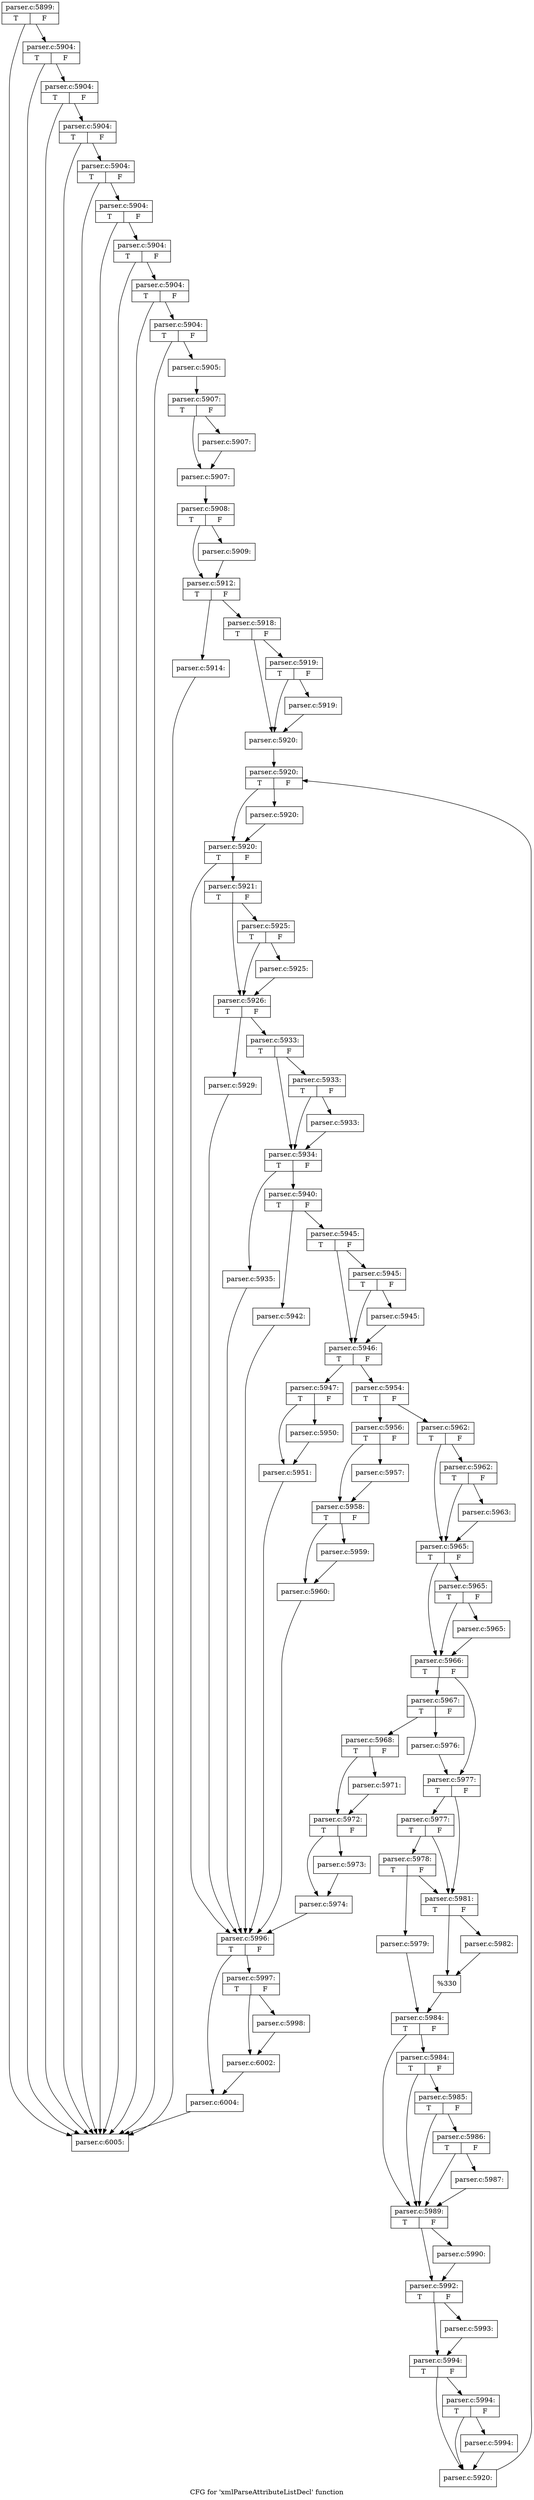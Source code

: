 digraph "CFG for 'xmlParseAttributeListDecl' function" {
	label="CFG for 'xmlParseAttributeListDecl' function";

	Node0x55d73ba82cf0 [shape=record,label="{parser.c:5899:|{<s0>T|<s1>F}}"];
	Node0x55d73ba82cf0 -> Node0x55d73ba8f2f0;
	Node0x55d73ba82cf0 -> Node0x55d73ba8f040;
	Node0x55d73ba8f2f0 [shape=record,label="{parser.c:5904:|{<s0>T|<s1>F}}"];
	Node0x55d73ba8f2f0 -> Node0x55d73ba8f2a0;
	Node0x55d73ba8f2f0 -> Node0x55d73ba8f040;
	Node0x55d73ba8f2a0 [shape=record,label="{parser.c:5904:|{<s0>T|<s1>F}}"];
	Node0x55d73ba8f2a0 -> Node0x55d73ba8f250;
	Node0x55d73ba8f2a0 -> Node0x55d73ba8f040;
	Node0x55d73ba8f250 [shape=record,label="{parser.c:5904:|{<s0>T|<s1>F}}"];
	Node0x55d73ba8f250 -> Node0x55d73ba8f200;
	Node0x55d73ba8f250 -> Node0x55d73ba8f040;
	Node0x55d73ba8f200 [shape=record,label="{parser.c:5904:|{<s0>T|<s1>F}}"];
	Node0x55d73ba8f200 -> Node0x55d73ba8f1b0;
	Node0x55d73ba8f200 -> Node0x55d73ba8f040;
	Node0x55d73ba8f1b0 [shape=record,label="{parser.c:5904:|{<s0>T|<s1>F}}"];
	Node0x55d73ba8f1b0 -> Node0x55d73ba8f160;
	Node0x55d73ba8f1b0 -> Node0x55d73ba8f040;
	Node0x55d73ba8f160 [shape=record,label="{parser.c:5904:|{<s0>T|<s1>F}}"];
	Node0x55d73ba8f160 -> Node0x55d73ba8f110;
	Node0x55d73ba8f160 -> Node0x55d73ba8f040;
	Node0x55d73ba8f110 [shape=record,label="{parser.c:5904:|{<s0>T|<s1>F}}"];
	Node0x55d73ba8f110 -> Node0x55d73ba8f090;
	Node0x55d73ba8f110 -> Node0x55d73ba8f040;
	Node0x55d73ba8f090 [shape=record,label="{parser.c:5904:|{<s0>T|<s1>F}}"];
	Node0x55d73ba8f090 -> Node0x55d73ba8eff0;
	Node0x55d73ba8f090 -> Node0x55d73ba8f040;
	Node0x55d73ba8eff0 [shape=record,label="{parser.c:5905:}"];
	Node0x55d73ba8eff0 -> Node0x55d73ba921f0;
	Node0x55d73ba921f0 [shape=record,label="{parser.c:5907:|{<s0>T|<s1>F}}"];
	Node0x55d73ba921f0 -> Node0x55d73ba92cc0;
	Node0x55d73ba921f0 -> Node0x55d73ba92d10;
	Node0x55d73ba92cc0 [shape=record,label="{parser.c:5907:}"];
	Node0x55d73ba92cc0 -> Node0x55d73ba92d10;
	Node0x55d73ba92d10 [shape=record,label="{parser.c:5907:}"];
	Node0x55d73ba92d10 -> Node0x55d73ba92150;
	Node0x55d73ba92150 [shape=record,label="{parser.c:5908:|{<s0>T|<s1>F}}"];
	Node0x55d73ba92150 -> Node0x55d73ba921a0;
	Node0x55d73ba92150 -> Node0x55d73ba93580;
	Node0x55d73ba921a0 [shape=record,label="{parser.c:5909:}"];
	Node0x55d73ba921a0 -> Node0x55d73ba93580;
	Node0x55d73ba93580 [shape=record,label="{parser.c:5912:|{<s0>T|<s1>F}}"];
	Node0x55d73ba93580 -> Node0x55d73ba93f90;
	Node0x55d73ba93580 -> Node0x55d73ba93fe0;
	Node0x55d73ba93f90 [shape=record,label="{parser.c:5914:}"];
	Node0x55d73ba93f90 -> Node0x55d73ba8f040;
	Node0x55d73ba93fe0 [shape=record,label="{parser.c:5918:|{<s0>T|<s1>F}}"];
	Node0x55d73ba93fe0 -> Node0x55d73ba94950;
	Node0x55d73ba93fe0 -> Node0x55d73ba94900;
	Node0x55d73ba94950 [shape=record,label="{parser.c:5919:|{<s0>T|<s1>F}}"];
	Node0x55d73ba94950 -> Node0x55d73ba948b0;
	Node0x55d73ba94950 -> Node0x55d73ba94900;
	Node0x55d73ba948b0 [shape=record,label="{parser.c:5919:}"];
	Node0x55d73ba948b0 -> Node0x55d73ba94900;
	Node0x55d73ba94900 [shape=record,label="{parser.c:5920:}"];
	Node0x55d73ba94900 -> Node0x55d73ba954d0;
	Node0x55d73ba954d0 [shape=record,label="{parser.c:5920:|{<s0>T|<s1>F}}"];
	Node0x55d73ba954d0 -> Node0x55d73ba957c0;
	Node0x55d73ba954d0 -> Node0x55d73ba95770;
	Node0x55d73ba957c0 [shape=record,label="{parser.c:5920:}"];
	Node0x55d73ba957c0 -> Node0x55d73ba95770;
	Node0x55d73ba95770 [shape=record,label="{parser.c:5920:|{<s0>T|<s1>F}}"];
	Node0x55d73ba95770 -> Node0x55d73ba96010;
	Node0x55d73ba95770 -> Node0x55d73ba956f0;
	Node0x55d73ba96010 [shape=record,label="{parser.c:5921:|{<s0>T|<s1>F}}"];
	Node0x55d73ba96010 -> Node0x55d73ba96a40;
	Node0x55d73ba96010 -> Node0x55d73ba969f0;
	Node0x55d73ba96a40 [shape=record,label="{parser.c:5925:|{<s0>T|<s1>F}}"];
	Node0x55d73ba96a40 -> Node0x55d73ba969a0;
	Node0x55d73ba96a40 -> Node0x55d73ba969f0;
	Node0x55d73ba969a0 [shape=record,label="{parser.c:5925:}"];
	Node0x55d73ba969a0 -> Node0x55d73ba969f0;
	Node0x55d73ba969f0 [shape=record,label="{parser.c:5926:|{<s0>T|<s1>F}}"];
	Node0x55d73ba969f0 -> Node0x55d73ba97910;
	Node0x55d73ba969f0 -> Node0x55d73ba97960;
	Node0x55d73ba97910 [shape=record,label="{parser.c:5929:}"];
	Node0x55d73ba97910 -> Node0x55d73ba956f0;
	Node0x55d73ba97960 [shape=record,label="{parser.c:5933:|{<s0>T|<s1>F}}"];
	Node0x55d73ba97960 -> Node0x55d73ba98490;
	Node0x55d73ba97960 -> Node0x55d73ba98440;
	Node0x55d73ba98490 [shape=record,label="{parser.c:5933:|{<s0>T|<s1>F}}"];
	Node0x55d73ba98490 -> Node0x55d73ba983f0;
	Node0x55d73ba98490 -> Node0x55d73ba98440;
	Node0x55d73ba983f0 [shape=record,label="{parser.c:5933:}"];
	Node0x55d73ba983f0 -> Node0x55d73ba98440;
	Node0x55d73ba98440 [shape=record,label="{parser.c:5934:|{<s0>T|<s1>F}}"];
	Node0x55d73ba98440 -> Node0x55d73ba99080;
	Node0x55d73ba98440 -> Node0x55d73ba990d0;
	Node0x55d73ba99080 [shape=record,label="{parser.c:5935:}"];
	Node0x55d73ba99080 -> Node0x55d73ba956f0;
	Node0x55d73ba990d0 [shape=record,label="{parser.c:5940:|{<s0>T|<s1>F}}"];
	Node0x55d73ba990d0 -> Node0x55d73ba99bf0;
	Node0x55d73ba990d0 -> Node0x55d73ba99c40;
	Node0x55d73ba99bf0 [shape=record,label="{parser.c:5942:}"];
	Node0x55d73ba99bf0 -> Node0x55d73ba956f0;
	Node0x55d73ba99c40 [shape=record,label="{parser.c:5945:|{<s0>T|<s1>F}}"];
	Node0x55d73ba99c40 -> Node0x55d73ba9a130;
	Node0x55d73ba99c40 -> Node0x55d73ba9a0e0;
	Node0x55d73ba9a130 [shape=record,label="{parser.c:5945:|{<s0>T|<s1>F}}"];
	Node0x55d73ba9a130 -> Node0x55d73ba9a090;
	Node0x55d73ba9a130 -> Node0x55d73ba9a0e0;
	Node0x55d73ba9a090 [shape=record,label="{parser.c:5945:}"];
	Node0x55d73ba9a090 -> Node0x55d73ba9a0e0;
	Node0x55d73ba9a0e0 [shape=record,label="{parser.c:5946:|{<s0>T|<s1>F}}"];
	Node0x55d73ba9a0e0 -> Node0x55d73ba9ad20;
	Node0x55d73ba9a0e0 -> Node0x55d73ba9ad70;
	Node0x55d73ba9ad20 [shape=record,label="{parser.c:5947:|{<s0>T|<s1>F}}"];
	Node0x55d73ba9ad20 -> Node0x55d73ba9b4d0;
	Node0x55d73ba9ad20 -> Node0x55d73ba9b520;
	Node0x55d73ba9b4d0 [shape=record,label="{parser.c:5950:}"];
	Node0x55d73ba9b4d0 -> Node0x55d73ba9b520;
	Node0x55d73ba9b520 [shape=record,label="{parser.c:5951:}"];
	Node0x55d73ba9b520 -> Node0x55d73ba956f0;
	Node0x55d73ba9ad70 [shape=record,label="{parser.c:5954:|{<s0>T|<s1>F}}"];
	Node0x55d73ba9ad70 -> Node0x55d73ba9bdb0;
	Node0x55d73ba9ad70 -> Node0x55d73ba9be00;
	Node0x55d73ba9bdb0 [shape=record,label="{parser.c:5956:|{<s0>T|<s1>F}}"];
	Node0x55d73ba9bdb0 -> Node0x55d73ba9c1c0;
	Node0x55d73ba9bdb0 -> Node0x55d73ba9c210;
	Node0x55d73ba9c1c0 [shape=record,label="{parser.c:5957:}"];
	Node0x55d73ba9c1c0 -> Node0x55d73ba9c210;
	Node0x55d73ba9c210 [shape=record,label="{parser.c:5958:|{<s0>T|<s1>F}}"];
	Node0x55d73ba9c210 -> Node0x55d73ba9c6e0;
	Node0x55d73ba9c210 -> Node0x55d73ba9c730;
	Node0x55d73ba9c6e0 [shape=record,label="{parser.c:5959:}"];
	Node0x55d73ba9c6e0 -> Node0x55d73ba9c730;
	Node0x55d73ba9c730 [shape=record,label="{parser.c:5960:}"];
	Node0x55d73ba9c730 -> Node0x55d73ba956f0;
	Node0x55d73ba9be00 [shape=record,label="{parser.c:5962:|{<s0>T|<s1>F}}"];
	Node0x55d73ba9be00 -> Node0x55d73ba9cdc0;
	Node0x55d73ba9be00 -> Node0x55d73ba9cd70;
	Node0x55d73ba9cdc0 [shape=record,label="{parser.c:5962:|{<s0>T|<s1>F}}"];
	Node0x55d73ba9cdc0 -> Node0x55d73ba9cd20;
	Node0x55d73ba9cdc0 -> Node0x55d73ba9cd70;
	Node0x55d73ba9cd20 [shape=record,label="{parser.c:5963:}"];
	Node0x55d73ba9cd20 -> Node0x55d73ba9cd70;
	Node0x55d73ba9cd70 [shape=record,label="{parser.c:5965:|{<s0>T|<s1>F}}"];
	Node0x55d73ba9cd70 -> Node0x55d73ba9dbd0;
	Node0x55d73ba9cd70 -> Node0x55d73ba9db80;
	Node0x55d73ba9dbd0 [shape=record,label="{parser.c:5965:|{<s0>T|<s1>F}}"];
	Node0x55d73ba9dbd0 -> Node0x55d73ba9db30;
	Node0x55d73ba9dbd0 -> Node0x55d73ba9db80;
	Node0x55d73ba9db30 [shape=record,label="{parser.c:5965:}"];
	Node0x55d73ba9db30 -> Node0x55d73ba9db80;
	Node0x55d73ba9db80 [shape=record,label="{parser.c:5966:|{<s0>T|<s1>F}}"];
	Node0x55d73ba9db80 -> Node0x55d73ba9e6f0;
	Node0x55d73ba9db80 -> Node0x55d73ba9e740;
	Node0x55d73ba9e6f0 [shape=record,label="{parser.c:5967:|{<s0>T|<s1>F}}"];
	Node0x55d73ba9e6f0 -> Node0x55d73ba9edc0;
	Node0x55d73ba9e6f0 -> Node0x55d73ba9ee10;
	Node0x55d73ba9edc0 [shape=record,label="{parser.c:5968:|{<s0>T|<s1>F}}"];
	Node0x55d73ba9edc0 -> Node0x55d73ba9f510;
	Node0x55d73ba9edc0 -> Node0x55d73ba9f560;
	Node0x55d73ba9f510 [shape=record,label="{parser.c:5971:}"];
	Node0x55d73ba9f510 -> Node0x55d73ba9f560;
	Node0x55d73ba9f560 [shape=record,label="{parser.c:5972:|{<s0>T|<s1>F}}"];
	Node0x55d73ba9f560 -> Node0x55d73ba9fa90;
	Node0x55d73ba9f560 -> Node0x55d73ba9fae0;
	Node0x55d73ba9fa90 [shape=record,label="{parser.c:5973:}"];
	Node0x55d73ba9fa90 -> Node0x55d73ba9fae0;
	Node0x55d73ba9fae0 [shape=record,label="{parser.c:5974:}"];
	Node0x55d73ba9fae0 -> Node0x55d73ba956f0;
	Node0x55d73ba9ee10 [shape=record,label="{parser.c:5976:}"];
	Node0x55d73ba9ee10 -> Node0x55d73ba9e740;
	Node0x55d73ba9e740 [shape=record,label="{parser.c:5977:|{<s0>T|<s1>F}}"];
	Node0x55d73ba9e740 -> Node0x55d73baa0330;
	Node0x55d73ba9e740 -> Node0x55d73baa0260;
	Node0x55d73baa0330 [shape=record,label="{parser.c:5977:|{<s0>T|<s1>F}}"];
	Node0x55d73baa0330 -> Node0x55d73baa0260;
	Node0x55d73baa0330 -> Node0x55d73baa02b0;
	Node0x55d73baa02b0 [shape=record,label="{parser.c:5978:|{<s0>T|<s1>F}}"];
	Node0x55d73baa02b0 -> Node0x55d73baa01c0;
	Node0x55d73baa02b0 -> Node0x55d73baa0260;
	Node0x55d73baa01c0 [shape=record,label="{parser.c:5979:}"];
	Node0x55d73baa01c0 -> Node0x55d73baa0210;
	Node0x55d73baa0260 [shape=record,label="{parser.c:5981:|{<s0>T|<s1>F}}"];
	Node0x55d73baa0260 -> Node0x55d73baa1750;
	Node0x55d73baa0260 -> Node0x55d73baa17a0;
	Node0x55d73baa1750 [shape=record,label="{parser.c:5982:}"];
	Node0x55d73baa1750 -> Node0x55d73baa17a0;
	Node0x55d73baa17a0 [shape=record,label="{%330}"];
	Node0x55d73baa17a0 -> Node0x55d73baa0210;
	Node0x55d73baa0210 [shape=record,label="{parser.c:5984:|{<s0>T|<s1>F}}"];
	Node0x55d73baa0210 -> Node0x55d73baa1ed0;
	Node0x55d73baa0210 -> Node0x55d73baa1d80;
	Node0x55d73baa1ed0 [shape=record,label="{parser.c:5984:|{<s0>T|<s1>F}}"];
	Node0x55d73baa1ed0 -> Node0x55d73baa1e50;
	Node0x55d73baa1ed0 -> Node0x55d73baa1d80;
	Node0x55d73baa1e50 [shape=record,label="{parser.c:5985:|{<s0>T|<s1>F}}"];
	Node0x55d73baa1e50 -> Node0x55d73baa1dd0;
	Node0x55d73baa1e50 -> Node0x55d73baa1d80;
	Node0x55d73baa1dd0 [shape=record,label="{parser.c:5986:|{<s0>T|<s1>F}}"];
	Node0x55d73baa1dd0 -> Node0x55d73baa1d30;
	Node0x55d73baa1dd0 -> Node0x55d73baa1d80;
	Node0x55d73baa1d30 [shape=record,label="{parser.c:5987:}"];
	Node0x55d73baa1d30 -> Node0x55d73baa1d80;
	Node0x55d73baa1d80 [shape=record,label="{parser.c:5989:|{<s0>T|<s1>F}}"];
	Node0x55d73baa1d80 -> Node0x55d73baa3040;
	Node0x55d73baa1d80 -> Node0x55d73baa3090;
	Node0x55d73baa3040 [shape=record,label="{parser.c:5990:}"];
	Node0x55d73baa3040 -> Node0x55d73baa3090;
	Node0x55d73baa3090 [shape=record,label="{parser.c:5992:|{<s0>T|<s1>F}}"];
	Node0x55d73baa3090 -> Node0x55d73baa3a40;
	Node0x55d73baa3090 -> Node0x55d73baa3a90;
	Node0x55d73baa3a40 [shape=record,label="{parser.c:5993:}"];
	Node0x55d73baa3a40 -> Node0x55d73baa3a90;
	Node0x55d73baa3a90 [shape=record,label="{parser.c:5994:|{<s0>T|<s1>F}}"];
	Node0x55d73baa3a90 -> Node0x55d73baa3fa0;
	Node0x55d73baa3a90 -> Node0x55d73baa3f50;
	Node0x55d73baa3fa0 [shape=record,label="{parser.c:5994:|{<s0>T|<s1>F}}"];
	Node0x55d73baa3fa0 -> Node0x55d73baa3f00;
	Node0x55d73baa3fa0 -> Node0x55d73baa3f50;
	Node0x55d73baa3f00 [shape=record,label="{parser.c:5994:}"];
	Node0x55d73baa3f00 -> Node0x55d73baa3f50;
	Node0x55d73baa3f50 [shape=record,label="{parser.c:5920:}"];
	Node0x55d73baa3f50 -> Node0x55d73ba954d0;
	Node0x55d73ba956f0 [shape=record,label="{parser.c:5996:|{<s0>T|<s1>F}}"];
	Node0x55d73ba956f0 -> Node0x55d73baa4b80;
	Node0x55d73ba956f0 -> Node0x55d73baa4bd0;
	Node0x55d73baa4b80 [shape=record,label="{parser.c:5997:|{<s0>T|<s1>F}}"];
	Node0x55d73baa4b80 -> Node0x55d73baa5250;
	Node0x55d73baa4b80 -> Node0x55d73baa52a0;
	Node0x55d73baa5250 [shape=record,label="{parser.c:5998:}"];
	Node0x55d73baa5250 -> Node0x55d73baa52a0;
	Node0x55d73baa52a0 [shape=record,label="{parser.c:6002:}"];
	Node0x55d73baa52a0 -> Node0x55d73baa4bd0;
	Node0x55d73baa4bd0 [shape=record,label="{parser.c:6004:}"];
	Node0x55d73baa4bd0 -> Node0x55d73ba8f040;
	Node0x55d73ba8f040 [shape=record,label="{parser.c:6005:}"];
}
